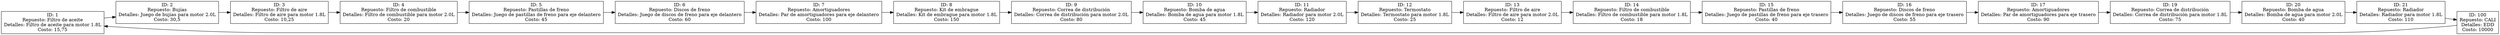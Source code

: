digraph G {
node [shape=box];
rankdir=LR;
R1 [label="ID: 1\nRepuesto: Filtro de aceite\nDetalles: Filtro de aceite para motor 1.8L\nCosto: 15,75"];
R2 [label="ID: 2\nRepuesto: Bujías\nDetalles: Juego de bujías para motor 2.0L\nCosto: 30,5"];
R1 -> R2;
R3 [label="ID: 3\nRepuesto: Filtro de aire\nDetalles: Filtro de aire para motor 1.8L\nCosto: 10,25"];
R2 -> R3;
R4 [label="ID: 4\nRepuesto: Filtro de combustible\nDetalles: Filtro de combustible para motor 2.0L\nCosto: 20"];
R3 -> R4;
R5 [label="ID: 5\nRepuesto: Pastillas de freno\nDetalles: Juego de pastillas de freno para eje delantero\nCosto: 45"];
R4 -> R5;
R6 [label="ID: 6\nRepuesto: Discos de freno\nDetalles: Juego de discos de freno para eje delantero\nCosto: 60"];
R5 -> R6;
R7 [label="ID: 7\nRepuesto: Amortiguadores\nDetalles: Par de amortiguadores para eje delantero\nCosto: 100"];
R6 -> R7;
R8 [label="ID: 8\nRepuesto: Kit de embrague\nDetalles: Kit de embrague para motor 1.8L\nCosto: 150"];
R7 -> R8;
R9 [label="ID: 9\nRepuesto: Correa de distribución\nDetalles: Correa de distribución para motor 2.0L\nCosto: 80"];
R8 -> R9;
R10 [label="ID: 10\nRepuesto: Bomba de agua\nDetalles: Bomba de agua para motor 1.8L\nCosto: 45"];
R9 -> R10;
R11 [label="ID: 11\nRepuesto: Radiador\nDetalles: Radiador para motor 2.0L\nCosto: 120"];
R10 -> R11;
R12 [label="ID: 12\nRepuesto: Termostato\nDetalles: Termostato para motor 1.8L\nCosto: 25"];
R11 -> R12;
R13 [label="ID: 13\nRepuesto: Filtro de aire\nDetalles: Filtro de aire para motor 2.0L\nCosto: 12"];
R12 -> R13;
R14 [label="ID: 14\nRepuesto: Filtro de combustible\nDetalles: Filtro de combustible para motor 1.8L\nCosto: 18"];
R13 -> R14;
R15 [label="ID: 15\nRepuesto: Pastillas de freno\nDetalles: Juego de pastillas de freno para eje trasero\nCosto: 40"];
R14 -> R15;
R16 [label="ID: 16\nRepuesto: Discos de freno\nDetalles: Juego de discos de freno para eje trasero\nCosto: 55"];
R15 -> R16;
R17 [label="ID: 17\nRepuesto: Amortiguadores\nDetalles: Par de amortiguadores para eje trasero\nCosto: 90"];
R16 -> R17;
R19 [label="ID: 19\nRepuesto: Correa de distribución\nDetalles: Correa de distribución para motor 1.8L\nCosto: 75"];
R17 -> R19;
R20 [label="ID: 20\nRepuesto: Bomba de agua\nDetalles: Bomba de agua para motor 2.0L\nCosto: 40"];
R19 -> R20;
R21 [label="ID: 21\nRepuesto: Radiador\nDetalles: Radiador para motor 1.8L\nCosto: 110"];
R20 -> R21;
R100 [label="ID: 100\nRepuesto: CALI\nDetalles: EDD\nCosto: 10000"];
R21 -> R100;
R100 -> R1;
}